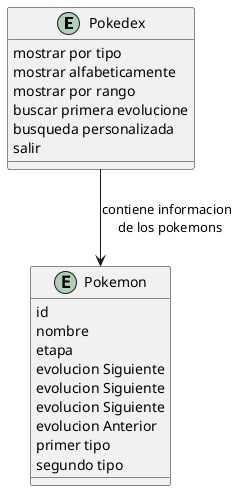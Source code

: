 @startuml
entity Pokedex{
    mostrar por tipo
    mostrar alfabeticamente
    mostrar por rango
    buscar primera evolucione
    busqueda personalizada
    salir

}
entity Pokemon{
    id
    nombre
    etapa
    evolucion Siguiente
    evolucion Siguiente
    evolucion Siguiente
    evolucion Anterior
    primer tipo
    segundo tipo

}
Pokedex --> Pokemon : contiene informacion \n de los pokemons
@enduml